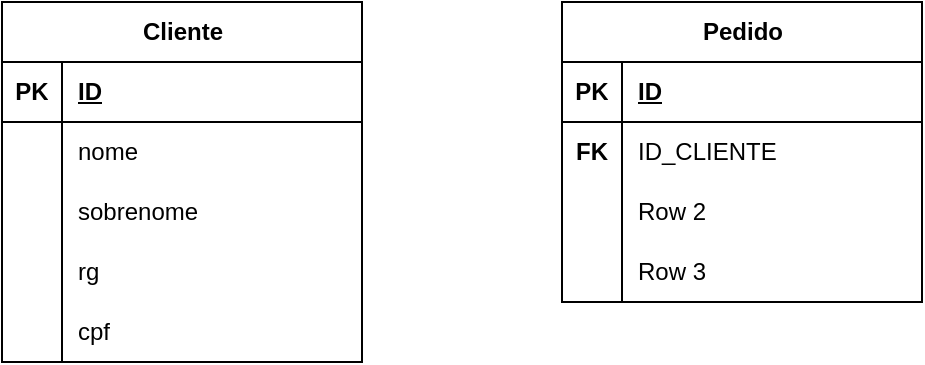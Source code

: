 <mxfile version="21.0.6" type="device"><diagram name="Page-1" id="e56a1550-8fbb-45ad-956c-1786394a9013"><mxGraphModel dx="474" dy="763" grid="1" gridSize="10" guides="1" tooltips="1" connect="1" arrows="1" fold="1" page="1" pageScale="1" pageWidth="1100" pageHeight="850" background="none" math="0" shadow="0"><root><mxCell id="0"/><mxCell id="1" parent="0"/><mxCell id="CGv43M4kw6eDHv2Ef3IK-1" value="Cliente" style="shape=table;startSize=30;container=1;collapsible=1;childLayout=tableLayout;fixedRows=1;rowLines=0;fontStyle=1;align=center;resizeLast=1;html=1;" vertex="1" parent="1"><mxGeometry x="20" y="360" width="180" height="180" as="geometry"/></mxCell><mxCell id="CGv43M4kw6eDHv2Ef3IK-2" value="" style="shape=tableRow;horizontal=0;startSize=0;swimlaneHead=0;swimlaneBody=0;fillColor=none;collapsible=0;dropTarget=0;points=[[0,0.5],[1,0.5]];portConstraint=eastwest;top=0;left=0;right=0;bottom=1;" vertex="1" parent="CGv43M4kw6eDHv2Ef3IK-1"><mxGeometry y="30" width="180" height="30" as="geometry"/></mxCell><mxCell id="CGv43M4kw6eDHv2Ef3IK-3" value="PK" style="shape=partialRectangle;connectable=0;fillColor=none;top=0;left=0;bottom=0;right=0;fontStyle=1;overflow=hidden;whiteSpace=wrap;html=1;allowArrows=1;" vertex="1" parent="CGv43M4kw6eDHv2Ef3IK-2"><mxGeometry width="30" height="30" as="geometry"><mxRectangle width="30" height="30" as="alternateBounds"/></mxGeometry></mxCell><mxCell id="CGv43M4kw6eDHv2Ef3IK-4" value="ID" style="shape=partialRectangle;connectable=0;fillColor=none;top=0;left=0;bottom=0;right=0;align=left;spacingLeft=6;fontStyle=5;overflow=hidden;whiteSpace=wrap;html=1;" vertex="1" parent="CGv43M4kw6eDHv2Ef3IK-2"><mxGeometry x="30" width="150" height="30" as="geometry"><mxRectangle width="150" height="30" as="alternateBounds"/></mxGeometry></mxCell><mxCell id="CGv43M4kw6eDHv2Ef3IK-5" value="" style="shape=tableRow;horizontal=0;startSize=0;swimlaneHead=0;swimlaneBody=0;fillColor=none;collapsible=0;dropTarget=0;points=[[0,0.5],[1,0.5]];portConstraint=eastwest;top=0;left=0;right=0;bottom=0;" vertex="1" parent="CGv43M4kw6eDHv2Ef3IK-1"><mxGeometry y="60" width="180" height="30" as="geometry"/></mxCell><mxCell id="CGv43M4kw6eDHv2Ef3IK-6" value="" style="shape=partialRectangle;connectable=0;fillColor=none;top=0;left=0;bottom=0;right=0;editable=1;overflow=hidden;whiteSpace=wrap;html=1;" vertex="1" parent="CGv43M4kw6eDHv2Ef3IK-5"><mxGeometry width="30" height="30" as="geometry"><mxRectangle width="30" height="30" as="alternateBounds"/></mxGeometry></mxCell><mxCell id="CGv43M4kw6eDHv2Ef3IK-7" value="nome" style="shape=partialRectangle;connectable=0;fillColor=none;top=0;left=0;bottom=0;right=0;align=left;spacingLeft=6;overflow=hidden;whiteSpace=wrap;html=1;" vertex="1" parent="CGv43M4kw6eDHv2Ef3IK-5"><mxGeometry x="30" width="150" height="30" as="geometry"><mxRectangle width="150" height="30" as="alternateBounds"/></mxGeometry></mxCell><mxCell id="CGv43M4kw6eDHv2Ef3IK-8" value="" style="shape=tableRow;horizontal=0;startSize=0;swimlaneHead=0;swimlaneBody=0;fillColor=none;collapsible=0;dropTarget=0;points=[[0,0.5],[1,0.5]];portConstraint=eastwest;top=0;left=0;right=0;bottom=0;" vertex="1" parent="CGv43M4kw6eDHv2Ef3IK-1"><mxGeometry y="90" width="180" height="30" as="geometry"/></mxCell><mxCell id="CGv43M4kw6eDHv2Ef3IK-9" value="" style="shape=partialRectangle;connectable=0;fillColor=none;top=0;left=0;bottom=0;right=0;editable=1;overflow=hidden;whiteSpace=wrap;html=1;" vertex="1" parent="CGv43M4kw6eDHv2Ef3IK-8"><mxGeometry width="30" height="30" as="geometry"><mxRectangle width="30" height="30" as="alternateBounds"/></mxGeometry></mxCell><mxCell id="CGv43M4kw6eDHv2Ef3IK-10" value="sobrenome" style="shape=partialRectangle;connectable=0;fillColor=none;top=0;left=0;bottom=0;right=0;align=left;spacingLeft=6;overflow=hidden;whiteSpace=wrap;html=1;noLabel=0;" vertex="1" parent="CGv43M4kw6eDHv2Ef3IK-8"><mxGeometry x="30" width="150" height="30" as="geometry"><mxRectangle width="150" height="30" as="alternateBounds"/></mxGeometry></mxCell><mxCell id="CGv43M4kw6eDHv2Ef3IK-11" value="" style="shape=tableRow;horizontal=0;startSize=0;swimlaneHead=0;swimlaneBody=0;fillColor=none;collapsible=0;dropTarget=0;points=[[0,0.5],[1,0.5]];portConstraint=eastwest;top=0;left=0;right=0;bottom=0;" vertex="1" parent="CGv43M4kw6eDHv2Ef3IK-1"><mxGeometry y="120" width="180" height="30" as="geometry"/></mxCell><mxCell id="CGv43M4kw6eDHv2Ef3IK-12" value="" style="shape=partialRectangle;connectable=0;fillColor=none;top=0;left=0;bottom=0;right=0;editable=1;overflow=hidden;whiteSpace=wrap;html=1;" vertex="1" parent="CGv43M4kw6eDHv2Ef3IK-11"><mxGeometry width="30" height="30" as="geometry"><mxRectangle width="30" height="30" as="alternateBounds"/></mxGeometry></mxCell><mxCell id="CGv43M4kw6eDHv2Ef3IK-13" value="rg" style="shape=partialRectangle;connectable=0;fillColor=none;top=0;left=0;bottom=0;right=0;align=left;spacingLeft=6;overflow=hidden;whiteSpace=wrap;html=1;" vertex="1" parent="CGv43M4kw6eDHv2Ef3IK-11"><mxGeometry x="30" width="150" height="30" as="geometry"><mxRectangle width="150" height="30" as="alternateBounds"/></mxGeometry></mxCell><mxCell id="CGv43M4kw6eDHv2Ef3IK-14" value="" style="shape=tableRow;horizontal=0;startSize=0;swimlaneHead=0;swimlaneBody=0;fillColor=none;collapsible=0;dropTarget=0;points=[[0,0.5],[1,0.5]];portConstraint=eastwest;top=0;left=0;right=0;bottom=0;rounded=0;shadow=0;" vertex="1" parent="CGv43M4kw6eDHv2Ef3IK-1"><mxGeometry y="150" width="180" height="30" as="geometry"/></mxCell><mxCell id="CGv43M4kw6eDHv2Ef3IK-15" value="" style="shape=partialRectangle;connectable=0;fillColor=none;top=0;left=0;bottom=0;right=0;editable=1;overflow=hidden;whiteSpace=wrap;html=1;" vertex="1" parent="CGv43M4kw6eDHv2Ef3IK-14"><mxGeometry width="30" height="30" as="geometry"><mxRectangle width="30" height="30" as="alternateBounds"/></mxGeometry></mxCell><mxCell id="CGv43M4kw6eDHv2Ef3IK-16" value="cpf" style="shape=partialRectangle;connectable=0;fillColor=none;top=0;left=0;bottom=0;right=0;align=left;spacingLeft=6;overflow=hidden;whiteSpace=wrap;html=1;" vertex="1" parent="CGv43M4kw6eDHv2Ef3IK-14"><mxGeometry x="30" width="150" height="30" as="geometry"><mxRectangle width="150" height="30" as="alternateBounds"/></mxGeometry></mxCell><mxCell id="CGv43M4kw6eDHv2Ef3IK-34" value="Pedido" style="shape=table;startSize=30;container=1;collapsible=1;childLayout=tableLayout;fixedRows=1;rowLines=0;fontStyle=1;align=center;resizeLast=1;html=1;" vertex="1" parent="1"><mxGeometry x="300" y="360" width="180" height="150" as="geometry"/></mxCell><mxCell id="CGv43M4kw6eDHv2Ef3IK-35" value="" style="shape=tableRow;horizontal=0;startSize=0;swimlaneHead=0;swimlaneBody=0;fillColor=none;collapsible=0;dropTarget=0;points=[[0,0.5],[1,0.5]];portConstraint=eastwest;top=0;left=0;right=0;bottom=1;" vertex="1" parent="CGv43M4kw6eDHv2Ef3IK-34"><mxGeometry y="30" width="180" height="30" as="geometry"/></mxCell><mxCell id="CGv43M4kw6eDHv2Ef3IK-36" value="PK" style="shape=partialRectangle;connectable=0;fillColor=none;top=0;left=0;bottom=0;right=0;fontStyle=1;overflow=hidden;whiteSpace=wrap;html=1;" vertex="1" parent="CGv43M4kw6eDHv2Ef3IK-35"><mxGeometry width="30" height="30" as="geometry"><mxRectangle width="30" height="30" as="alternateBounds"/></mxGeometry></mxCell><mxCell id="CGv43M4kw6eDHv2Ef3IK-37" value="ID" style="shape=partialRectangle;connectable=0;fillColor=none;top=0;left=0;bottom=0;right=0;align=left;spacingLeft=6;fontStyle=5;overflow=hidden;whiteSpace=wrap;html=1;" vertex="1" parent="CGv43M4kw6eDHv2Ef3IK-35"><mxGeometry x="30" width="150" height="30" as="geometry"><mxRectangle width="150" height="30" as="alternateBounds"/></mxGeometry></mxCell><mxCell id="CGv43M4kw6eDHv2Ef3IK-38" value="" style="shape=tableRow;horizontal=0;startSize=0;swimlaneHead=0;swimlaneBody=0;fillColor=none;collapsible=0;dropTarget=0;points=[[0,0.5],[1,0.5]];portConstraint=eastwest;top=0;left=0;right=0;bottom=0;" vertex="1" parent="CGv43M4kw6eDHv2Ef3IK-34"><mxGeometry y="60" width="180" height="30" as="geometry"/></mxCell><mxCell id="CGv43M4kw6eDHv2Ef3IK-39" value="FK" style="shape=partialRectangle;connectable=0;fillColor=none;top=0;left=0;bottom=0;right=0;editable=1;overflow=hidden;whiteSpace=wrap;html=1;fontStyle=1" vertex="1" parent="CGv43M4kw6eDHv2Ef3IK-38"><mxGeometry width="30" height="30" as="geometry"><mxRectangle width="30" height="30" as="alternateBounds"/></mxGeometry></mxCell><mxCell id="CGv43M4kw6eDHv2Ef3IK-40" value="ID_CLIENTE" style="shape=partialRectangle;connectable=0;fillColor=none;top=0;left=0;bottom=0;right=0;align=left;spacingLeft=6;overflow=hidden;whiteSpace=wrap;html=1;" vertex="1" parent="CGv43M4kw6eDHv2Ef3IK-38"><mxGeometry x="30" width="150" height="30" as="geometry"><mxRectangle width="150" height="30" as="alternateBounds"/></mxGeometry></mxCell><mxCell id="CGv43M4kw6eDHv2Ef3IK-41" value="" style="shape=tableRow;horizontal=0;startSize=0;swimlaneHead=0;swimlaneBody=0;fillColor=none;collapsible=0;dropTarget=0;points=[[0,0.5],[1,0.5]];portConstraint=eastwest;top=0;left=0;right=0;bottom=0;" vertex="1" parent="CGv43M4kw6eDHv2Ef3IK-34"><mxGeometry y="90" width="180" height="30" as="geometry"/></mxCell><mxCell id="CGv43M4kw6eDHv2Ef3IK-42" value="" style="shape=partialRectangle;connectable=0;fillColor=none;top=0;left=0;bottom=0;right=0;editable=1;overflow=hidden;whiteSpace=wrap;html=1;" vertex="1" parent="CGv43M4kw6eDHv2Ef3IK-41"><mxGeometry width="30" height="30" as="geometry"><mxRectangle width="30" height="30" as="alternateBounds"/></mxGeometry></mxCell><mxCell id="CGv43M4kw6eDHv2Ef3IK-43" value="Row 2" style="shape=partialRectangle;connectable=0;fillColor=none;top=0;left=0;bottom=0;right=0;align=left;spacingLeft=6;overflow=hidden;whiteSpace=wrap;html=1;" vertex="1" parent="CGv43M4kw6eDHv2Ef3IK-41"><mxGeometry x="30" width="150" height="30" as="geometry"><mxRectangle width="150" height="30" as="alternateBounds"/></mxGeometry></mxCell><mxCell id="CGv43M4kw6eDHv2Ef3IK-44" value="" style="shape=tableRow;horizontal=0;startSize=0;swimlaneHead=0;swimlaneBody=0;fillColor=none;collapsible=0;dropTarget=0;points=[[0,0.5],[1,0.5]];portConstraint=eastwest;top=0;left=0;right=0;bottom=0;" vertex="1" parent="CGv43M4kw6eDHv2Ef3IK-34"><mxGeometry y="120" width="180" height="30" as="geometry"/></mxCell><mxCell id="CGv43M4kw6eDHv2Ef3IK-45" value="" style="shape=partialRectangle;connectable=0;fillColor=none;top=0;left=0;bottom=0;right=0;editable=1;overflow=hidden;whiteSpace=wrap;html=1;" vertex="1" parent="CGv43M4kw6eDHv2Ef3IK-44"><mxGeometry width="30" height="30" as="geometry"><mxRectangle width="30" height="30" as="alternateBounds"/></mxGeometry></mxCell><mxCell id="CGv43M4kw6eDHv2Ef3IK-46" value="Row 3" style="shape=partialRectangle;connectable=0;fillColor=none;top=0;left=0;bottom=0;right=0;align=left;spacingLeft=6;overflow=hidden;whiteSpace=wrap;html=1;" vertex="1" parent="CGv43M4kw6eDHv2Ef3IK-44"><mxGeometry x="30" width="150" height="30" as="geometry"><mxRectangle width="150" height="30" as="alternateBounds"/></mxGeometry></mxCell></root></mxGraphModel></diagram></mxfile>